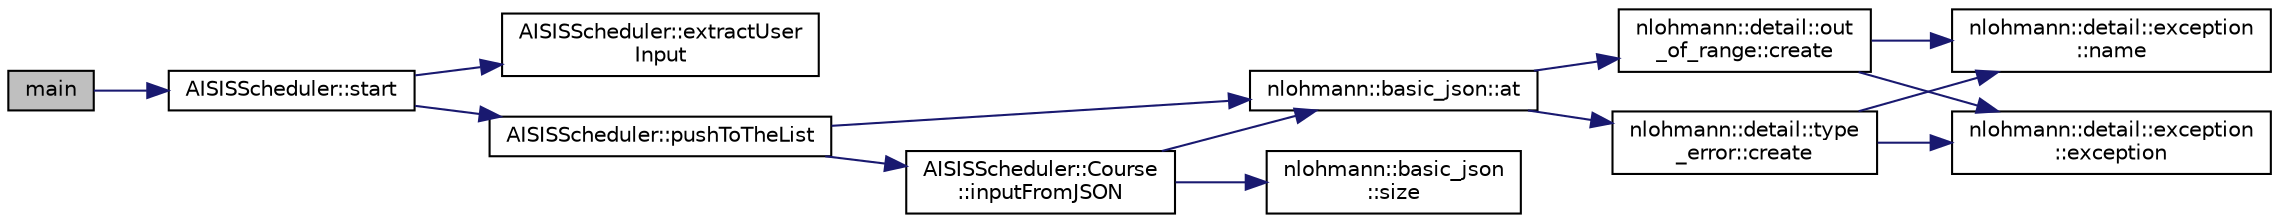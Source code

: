digraph "main"
{
  edge [fontname="Helvetica",fontsize="10",labelfontname="Helvetica",labelfontsize="10"];
  node [fontname="Helvetica",fontsize="10",shape=record];
  rankdir="LR";
  Node0 [label="main",height=0.2,width=0.4,color="black", fillcolor="grey75", style="filled", fontcolor="black"];
  Node0 -> Node1 [color="midnightblue",fontsize="10",style="solid",fontname="Helvetica"];
  Node1 [label="AISISScheduler::start",height=0.2,width=0.4,color="black", fillcolor="white", style="filled",URL="$namespace_a_i_s_i_s_scheduler.html#a14b5909f19711cc8f7a769a3b6023632"];
  Node1 -> Node2 [color="midnightblue",fontsize="10",style="solid",fontname="Helvetica"];
  Node2 [label="AISISScheduler::extractUser\lInput",height=0.2,width=0.4,color="black", fillcolor="white", style="filled",URL="$namespace_a_i_s_i_s_scheduler.html#a867aabea953b9d390d5a1bf1679f825c"];
  Node1 -> Node3 [color="midnightblue",fontsize="10",style="solid",fontname="Helvetica"];
  Node3 [label="AISISScheduler::pushToTheList",height=0.2,width=0.4,color="black", fillcolor="white", style="filled",URL="$namespace_a_i_s_i_s_scheduler.html#af775567fd5bf057b14fc4cce664d3117"];
  Node3 -> Node4 [color="midnightblue",fontsize="10",style="solid",fontname="Helvetica"];
  Node4 [label="nlohmann::basic_json::at",height=0.2,width=0.4,color="black", fillcolor="white", style="filled",URL="$classnlohmann_1_1basic__json.html#a73ae333487310e3302135189ce8ff5d8",tooltip="access specified array element with bounds checking "];
  Node4 -> Node5 [color="midnightblue",fontsize="10",style="solid",fontname="Helvetica"];
  Node5 [label="nlohmann::detail::out\l_of_range::create",height=0.2,width=0.4,color="black", fillcolor="white", style="filled",URL="$classnlohmann_1_1detail_1_1out__of__range.html#a3f6d82a6f967c4728a1ec735a7867073"];
  Node5 -> Node6 [color="midnightblue",fontsize="10",style="solid",fontname="Helvetica"];
  Node6 [label="nlohmann::detail::exception\l::name",height=0.2,width=0.4,color="black", fillcolor="white", style="filled",URL="$classnlohmann_1_1detail_1_1exception.html#abf41a7e9178356314082284e6cfea278"];
  Node5 -> Node7 [color="midnightblue",fontsize="10",style="solid",fontname="Helvetica"];
  Node7 [label="nlohmann::detail::exception\l::exception",height=0.2,width=0.4,color="black", fillcolor="white", style="filled",URL="$classnlohmann_1_1detail_1_1exception.html#ae323ad0d53bc724414c2233164e65657"];
  Node4 -> Node8 [color="midnightblue",fontsize="10",style="solid",fontname="Helvetica"];
  Node8 [label="nlohmann::detail::type\l_error::create",height=0.2,width=0.4,color="black", fillcolor="white", style="filled",URL="$classnlohmann_1_1detail_1_1type__error.html#aecc083aea4b698c33d042670ba50c10f"];
  Node8 -> Node6 [color="midnightblue",fontsize="10",style="solid",fontname="Helvetica"];
  Node8 -> Node7 [color="midnightblue",fontsize="10",style="solid",fontname="Helvetica"];
  Node3 -> Node9 [color="midnightblue",fontsize="10",style="solid",fontname="Helvetica"];
  Node9 [label="AISISScheduler::Course\l::inputFromJSON",height=0.2,width=0.4,color="black", fillcolor="white", style="filled",URL="$class_a_i_s_i_s_scheduler_1_1_course.html#ad81a5a11d82f91633cb1899202b39bd5"];
  Node9 -> Node4 [color="midnightblue",fontsize="10",style="solid",fontname="Helvetica"];
  Node9 -> Node10 [color="midnightblue",fontsize="10",style="solid",fontname="Helvetica"];
  Node10 [label="nlohmann::basic_json\l::size",height=0.2,width=0.4,color="black", fillcolor="white", style="filled",URL="$classnlohmann_1_1basic__json.html#a25e27ad0c6d53c01871c5485e1f75b96",tooltip="returns the number of elements "];
}

